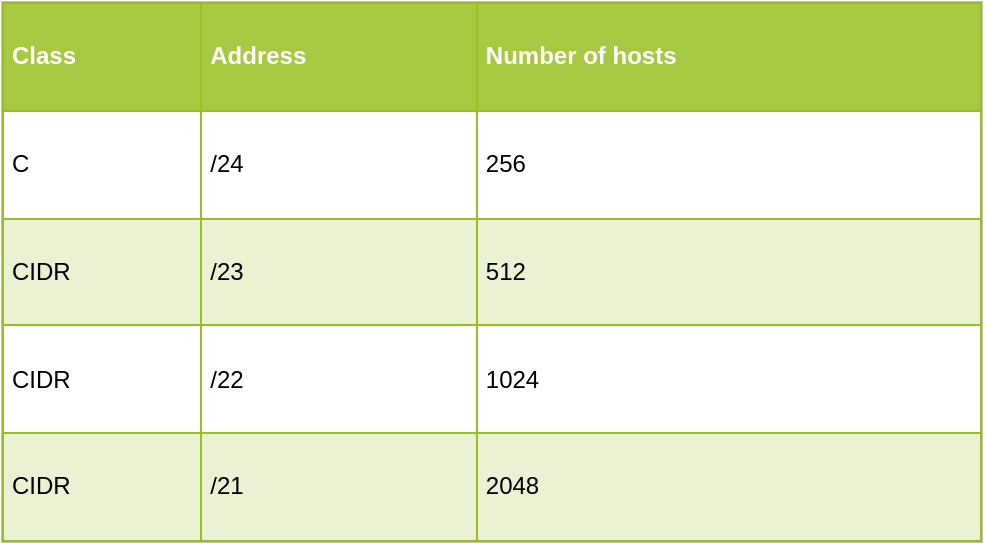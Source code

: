 <mxfile version="13.4.0" type="github">
  <diagram name="Page-1" id="bd83a815-5ea8-2e97-e5ec-87c9f400f2fa">
    <mxGraphModel dx="1422" dy="762" grid="1" gridSize="10" guides="1" tooltips="1" connect="1" arrows="1" fold="1" page="1" pageScale="1.5" pageWidth="1169" pageHeight="826" background="#ffffff" math="0" shadow="0">
      <root>
        <mxCell id="0" style=";html=1;" />
        <mxCell id="1" style=";html=1;" parent="0" />
        <mxCell id="b2ychg1sRTQkyUIVj1Gr-3" value="&lt;table border=&quot;1&quot; width=&quot;100%&quot; cellpadding=&quot;4&quot; style=&quot;width: 100% ; height: 100% ; border-collapse: collapse&quot;&gt;&lt;tbody&gt;&lt;tr style=&quot;background-color: #a7c942 ; color: #ffffff ; border: 1px solid #98bf21&quot;&gt;&lt;th align=&quot;left&quot;&gt;Class&lt;/th&gt;&lt;th align=&quot;left&quot;&gt;Address&lt;/th&gt;&lt;th align=&quot;left&quot;&gt;Number of hosts&lt;/th&gt;&lt;/tr&gt;&lt;tr style=&quot;border: 1px solid #98bf21&quot;&gt;&lt;td&gt;C&lt;/td&gt;&lt;td&gt;/24&lt;/td&gt;&lt;td&gt;256&lt;/td&gt;&lt;/tr&gt;&lt;tr style=&quot;background-color: #eaf2d3 ; border: 1px solid #98bf21&quot;&gt;&lt;td&gt;CIDR&lt;/td&gt;&lt;td&gt;/23&lt;/td&gt;&lt;td&gt;512&lt;/td&gt;&lt;/tr&gt;&lt;tr style=&quot;border: 1px solid #98bf21&quot;&gt;&lt;td&gt;CIDR&lt;/td&gt;&lt;td&gt;/22&lt;/td&gt;&lt;td&gt;1024&lt;/td&gt;&lt;/tr&gt;&lt;tr style=&quot;background-color: #eaf2d3 ; border: 1px solid #98bf21&quot;&gt;&lt;td&gt;CIDR&lt;/td&gt;&lt;td&gt;/21&lt;/td&gt;&lt;td&gt;2048&lt;/td&gt;&lt;/tr&gt;&lt;/tbody&gt;&lt;/table&gt;" style="text;html=1;strokeColor=#c0c0c0;fillColor=#ffffff;overflow=fill;rounded=0;" vertex="1" parent="1">
          <mxGeometry x="220" y="220" width="490" height="270" as="geometry" />
        </mxCell>
      </root>
    </mxGraphModel>
  </diagram>
</mxfile>
